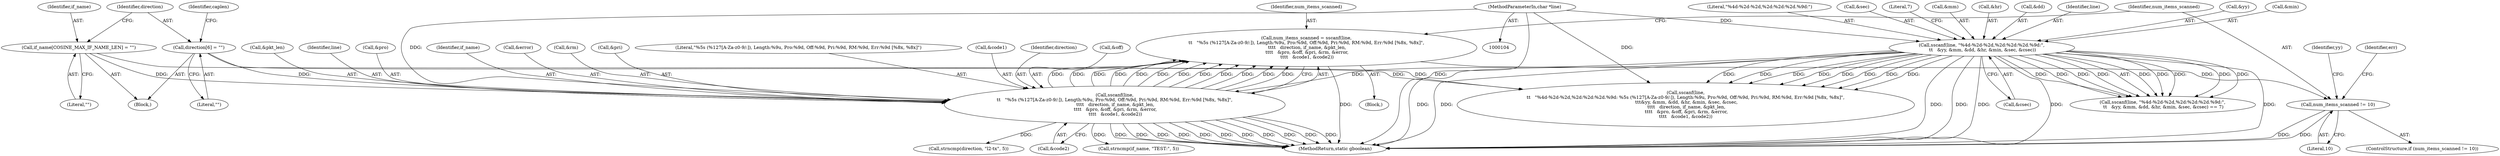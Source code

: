 digraph "0_wireshark_f5ec0afb766f19519ea9623152cca3bbe2229500_2@API" {
"1000228" [label="(Call,num_items_scanned = sscanf(line,\n\t\t   \"%5s (%127[A-Za-z0-9/:]), Length:%9u, Pro:%9d, Off:%9d, Pri:%9d, RM:%9d, Err:%9d [%8x, %8x]\",\n \t\t\t\t   direction, if_name, &pkt_len,\n \t\t\t\t   &pro, &off, &pri, &rm, &error,\n \t\t\t\t   &code1, &code2))"];
"1000230" [label="(Call,sscanf(line,\n\t\t   \"%5s (%127[A-Za-z0-9/:]), Length:%9u, Pro:%9d, Off:%9d, Pri:%9d, RM:%9d, Err:%9d [%8x, %8x]\",\n \t\t\t\t   direction, if_name, &pkt_len,\n \t\t\t\t   &pro, &off, &pri, &rm, &error,\n \t\t\t\t   &code1, &code2))"];
"1000154" [label="(Call,sscanf(line, \"%4d-%2d-%2d,%2d:%2d:%2d.%9d:\",\n \t\t   &yy, &mm, &dd, &hr, &min, &sec, &csec))"];
"1000108" [label="(MethodParameterIn,char *line)"];
"1000140" [label="(Call,direction[6] = \"\")"];
"1000136" [label="(Call,if_name[COSINE_MAX_IF_NAME_LEN] = \"\")"];
"1000252" [label="(Call,num_items_scanned != 10)"];
"1000159" [label="(Call,&mm)"];
"1000137" [label="(Identifier,if_name)"];
"1000513" [label="(Call,strncmp(direction, \"l2-tx\", 5))"];
"1000251" [label="(ControlStructure,if (num_items_scanned != 10))"];
"1000241" [label="(Call,&pri)"];
"1000227" [label="(Block,)"];
"1000142" [label="(Literal,\"\")"];
"1000169" [label="(Call,&csec)"];
"1000232" [label="(Literal,\"%5s (%127[A-Za-z0-9/:]), Length:%9u, Pro:%9d, Off:%9d, Pri:%9d, RM:%9d, Err:%9d [%8x, %8x]\")"];
"1000153" [label="(Call,sscanf(line, \"%4d-%2d-%2d,%2d:%2d:%2d.%9d:\",\n \t\t   &yy, &mm, &dd, &hr, &min, &sec, &csec) == 7)"];
"1000163" [label="(Call,&hr)"];
"1000252" [label="(Call,num_items_scanned != 10)"];
"1000247" [label="(Call,&code1)"];
"1000233" [label="(Identifier,direction)"];
"1000239" [label="(Call,&off)"];
"1000235" [label="(Call,&pkt_len)"];
"1000175" [label="(Call,sscanf(line,\n\t\t   \"%4d-%2d-%2d,%2d:%2d:%2d.%9d: %5s (%127[A-Za-z0-9/:]), Length:%9u, Pro:%9d, Off:%9d, Pri:%9d, RM:%9d, Err:%9d [%8x, %8x]\",\n \t\t\t&yy, &mm, &dd, &hr, &min, &sec, &csec,\n \t\t\t\t   direction, if_name, &pkt_len,\n \t\t\t\t   &pro, &off, &pri, &rm, &error,\n\t\t\t\t   &code1, &code2))"];
"1000228" [label="(Call,num_items_scanned = sscanf(line,\n\t\t   \"%5s (%127[A-Za-z0-9/:]), Length:%9u, Pro:%9d, Off:%9d, Pri:%9d, RM:%9d, Err:%9d [%8x, %8x]\",\n \t\t\t\t   direction, if_name, &pkt_len,\n \t\t\t\t   &pro, &off, &pri, &rm, &error,\n \t\t\t\t   &code1, &code2))"];
"1000154" [label="(Call,sscanf(line, \"%4d-%2d-%2d,%2d:%2d:%2d.%9d:\",\n \t\t   &yy, &mm, &dd, &hr, &min, &sec, &csec))"];
"1000231" [label="(Identifier,line)"];
"1000161" [label="(Call,&dd)"];
"1000141" [label="(Identifier,direction)"];
"1000155" [label="(Identifier,line)"];
"1000254" [label="(Literal,10)"];
"1000111" [label="(Block,)"];
"1000157" [label="(Call,&yy)"];
"1000237" [label="(Call,&pro)"];
"1000140" [label="(Call,direction[6] = \"\")"];
"1000253" [label="(Identifier,num_items_scanned)"];
"1000165" [label="(Call,&min)"];
"1000156" [label="(Literal,\"%4d-%2d-%2d,%2d:%2d:%2d.%9d:\")"];
"1000249" [label="(Call,&code2)"];
"1000136" [label="(Call,if_name[COSINE_MAX_IF_NAME_LEN] = \"\")"];
"1000234" [label="(Identifier,if_name)"];
"1000377" [label="(Call,strncmp(if_name, \"TEST:\", 5))"];
"1000230" [label="(Call,sscanf(line,\n\t\t   \"%5s (%127[A-Za-z0-9/:]), Length:%9u, Pro:%9d, Off:%9d, Pri:%9d, RM:%9d, Err:%9d [%8x, %8x]\",\n \t\t\t\t   direction, if_name, &pkt_len,\n \t\t\t\t   &pro, &off, &pri, &rm, &error,\n \t\t\t\t   &code1, &code2))"];
"1000268" [label="(Identifier,yy)"];
"1000245" [label="(Call,&error)"];
"1000150" [label="(Identifier,caplen)"];
"1000108" [label="(MethodParameterIn,char *line)"];
"1000243" [label="(Call,&rm)"];
"1000167" [label="(Call,&sec)"];
"1000229" [label="(Identifier,num_items_scanned)"];
"1000578" [label="(MethodReturn,static gboolean)"];
"1000258" [label="(Identifier,err)"];
"1000138" [label="(Literal,\"\")"];
"1000171" [label="(Literal,7)"];
"1000228" -> "1000227"  [label="AST: "];
"1000228" -> "1000230"  [label="CFG: "];
"1000229" -> "1000228"  [label="AST: "];
"1000230" -> "1000228"  [label="AST: "];
"1000253" -> "1000228"  [label="CFG: "];
"1000228" -> "1000578"  [label="DDG: "];
"1000230" -> "1000228"  [label="DDG: "];
"1000230" -> "1000228"  [label="DDG: "];
"1000230" -> "1000228"  [label="DDG: "];
"1000230" -> "1000228"  [label="DDG: "];
"1000230" -> "1000228"  [label="DDG: "];
"1000230" -> "1000228"  [label="DDG: "];
"1000230" -> "1000228"  [label="DDG: "];
"1000230" -> "1000228"  [label="DDG: "];
"1000230" -> "1000228"  [label="DDG: "];
"1000230" -> "1000228"  [label="DDG: "];
"1000230" -> "1000228"  [label="DDG: "];
"1000230" -> "1000228"  [label="DDG: "];
"1000228" -> "1000252"  [label="DDG: "];
"1000230" -> "1000249"  [label="CFG: "];
"1000231" -> "1000230"  [label="AST: "];
"1000232" -> "1000230"  [label="AST: "];
"1000233" -> "1000230"  [label="AST: "];
"1000234" -> "1000230"  [label="AST: "];
"1000235" -> "1000230"  [label="AST: "];
"1000237" -> "1000230"  [label="AST: "];
"1000239" -> "1000230"  [label="AST: "];
"1000241" -> "1000230"  [label="AST: "];
"1000243" -> "1000230"  [label="AST: "];
"1000245" -> "1000230"  [label="AST: "];
"1000247" -> "1000230"  [label="AST: "];
"1000249" -> "1000230"  [label="AST: "];
"1000230" -> "1000578"  [label="DDG: "];
"1000230" -> "1000578"  [label="DDG: "];
"1000230" -> "1000578"  [label="DDG: "];
"1000230" -> "1000578"  [label="DDG: "];
"1000230" -> "1000578"  [label="DDG: "];
"1000230" -> "1000578"  [label="DDG: "];
"1000230" -> "1000578"  [label="DDG: "];
"1000230" -> "1000578"  [label="DDG: "];
"1000230" -> "1000578"  [label="DDG: "];
"1000230" -> "1000578"  [label="DDG: "];
"1000230" -> "1000578"  [label="DDG: "];
"1000154" -> "1000230"  [label="DDG: "];
"1000108" -> "1000230"  [label="DDG: "];
"1000140" -> "1000230"  [label="DDG: "];
"1000136" -> "1000230"  [label="DDG: "];
"1000230" -> "1000377"  [label="DDG: "];
"1000230" -> "1000513"  [label="DDG: "];
"1000154" -> "1000153"  [label="AST: "];
"1000154" -> "1000169"  [label="CFG: "];
"1000155" -> "1000154"  [label="AST: "];
"1000156" -> "1000154"  [label="AST: "];
"1000157" -> "1000154"  [label="AST: "];
"1000159" -> "1000154"  [label="AST: "];
"1000161" -> "1000154"  [label="AST: "];
"1000163" -> "1000154"  [label="AST: "];
"1000165" -> "1000154"  [label="AST: "];
"1000167" -> "1000154"  [label="AST: "];
"1000169" -> "1000154"  [label="AST: "];
"1000171" -> "1000154"  [label="CFG: "];
"1000154" -> "1000578"  [label="DDG: "];
"1000154" -> "1000578"  [label="DDG: "];
"1000154" -> "1000578"  [label="DDG: "];
"1000154" -> "1000578"  [label="DDG: "];
"1000154" -> "1000578"  [label="DDG: "];
"1000154" -> "1000578"  [label="DDG: "];
"1000154" -> "1000578"  [label="DDG: "];
"1000154" -> "1000153"  [label="DDG: "];
"1000154" -> "1000153"  [label="DDG: "];
"1000154" -> "1000153"  [label="DDG: "];
"1000154" -> "1000153"  [label="DDG: "];
"1000154" -> "1000153"  [label="DDG: "];
"1000154" -> "1000153"  [label="DDG: "];
"1000154" -> "1000153"  [label="DDG: "];
"1000154" -> "1000153"  [label="DDG: "];
"1000154" -> "1000153"  [label="DDG: "];
"1000108" -> "1000154"  [label="DDG: "];
"1000154" -> "1000175"  [label="DDG: "];
"1000154" -> "1000175"  [label="DDG: "];
"1000154" -> "1000175"  [label="DDG: "];
"1000154" -> "1000175"  [label="DDG: "];
"1000154" -> "1000175"  [label="DDG: "];
"1000154" -> "1000175"  [label="DDG: "];
"1000154" -> "1000175"  [label="DDG: "];
"1000154" -> "1000175"  [label="DDG: "];
"1000108" -> "1000104"  [label="AST: "];
"1000108" -> "1000578"  [label="DDG: "];
"1000108" -> "1000175"  [label="DDG: "];
"1000140" -> "1000111"  [label="AST: "];
"1000140" -> "1000142"  [label="CFG: "];
"1000141" -> "1000140"  [label="AST: "];
"1000142" -> "1000140"  [label="AST: "];
"1000150" -> "1000140"  [label="CFG: "];
"1000140" -> "1000175"  [label="DDG: "];
"1000136" -> "1000111"  [label="AST: "];
"1000136" -> "1000138"  [label="CFG: "];
"1000137" -> "1000136"  [label="AST: "];
"1000138" -> "1000136"  [label="AST: "];
"1000141" -> "1000136"  [label="CFG: "];
"1000136" -> "1000175"  [label="DDG: "];
"1000252" -> "1000251"  [label="AST: "];
"1000252" -> "1000254"  [label="CFG: "];
"1000253" -> "1000252"  [label="AST: "];
"1000254" -> "1000252"  [label="AST: "];
"1000258" -> "1000252"  [label="CFG: "];
"1000268" -> "1000252"  [label="CFG: "];
"1000252" -> "1000578"  [label="DDG: "];
"1000252" -> "1000578"  [label="DDG: "];
}
